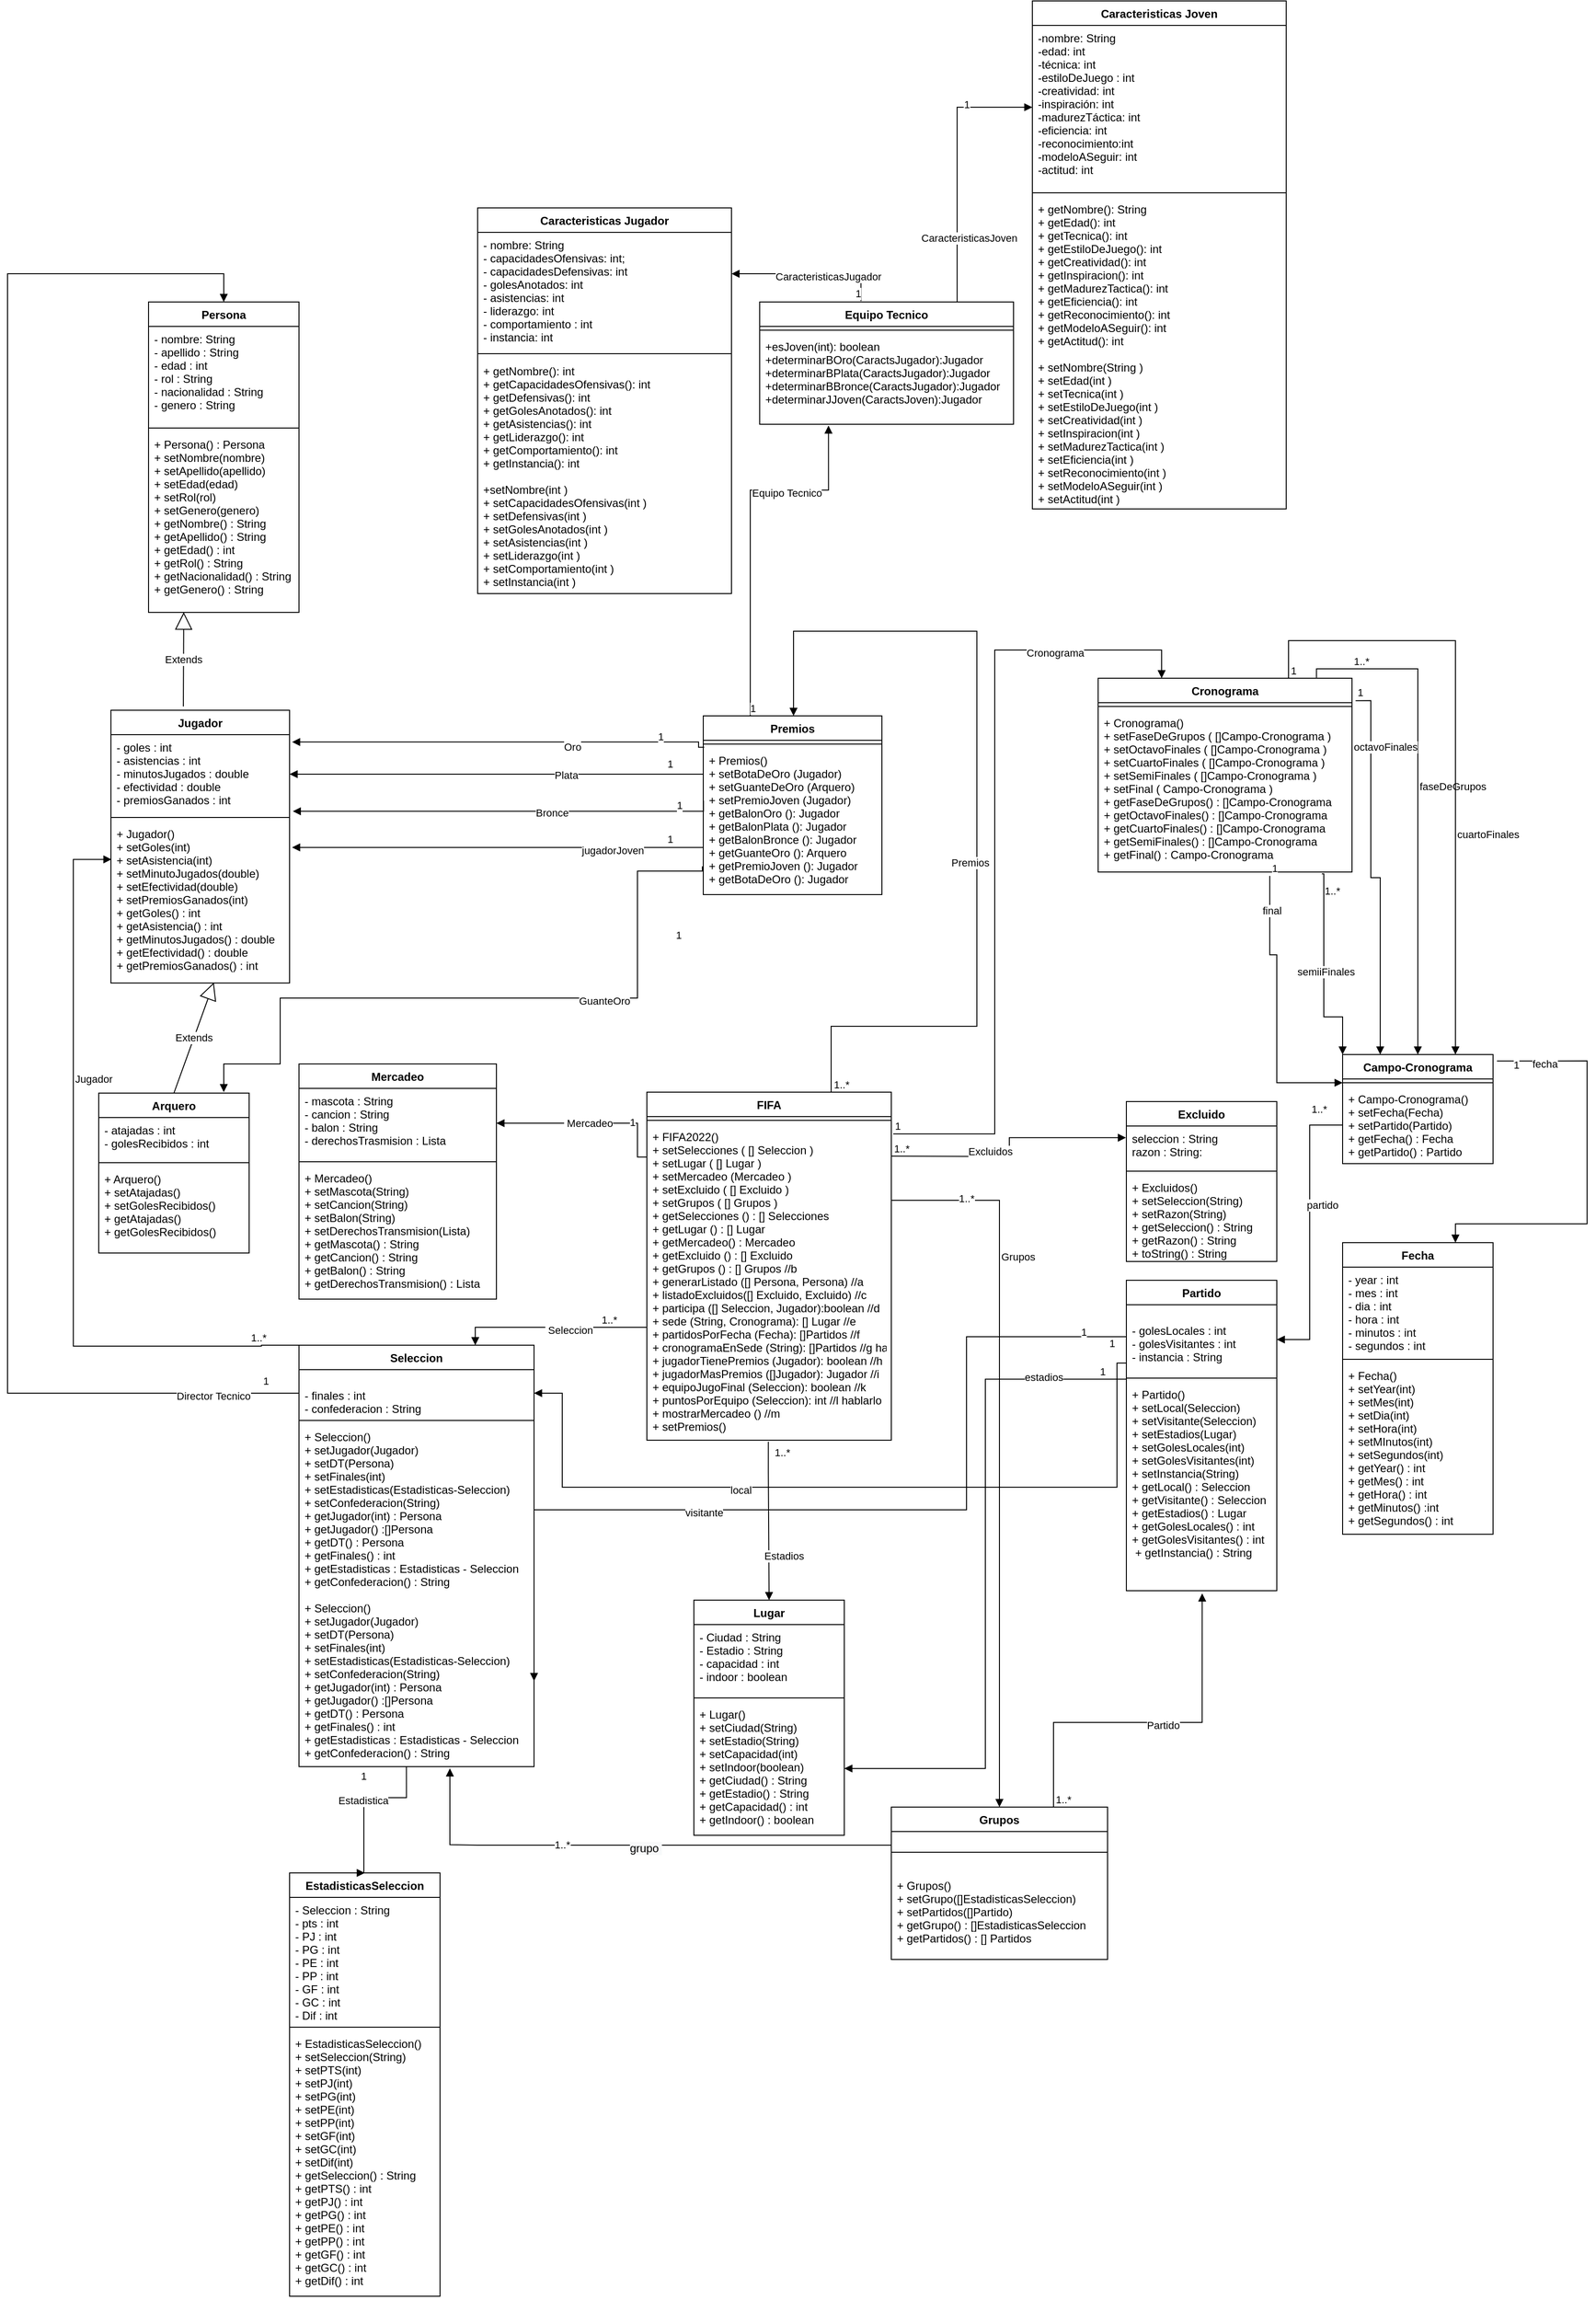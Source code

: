 <mxfile version="20.2.8" type="device"><diagram id="WAOlGVmIjQvaqexC4rdU" name="Página-1"><mxGraphModel dx="1919" dy="3012" grid="1" gridSize="10" guides="1" tooltips="1" connect="1" arrows="1" fold="1" page="1" pageScale="1" pageWidth="827" pageHeight="1169" math="0" shadow="0"><root><mxCell id="0"/><mxCell id="1" parent="0"/><mxCell id="vJpxsI6z9f8ZxDVIPnvD-1" value="Seleccion" style="swimlane;fontStyle=1;align=center;verticalAlign=top;childLayout=stackLayout;horizontal=1;startSize=26;horizontalStack=0;resizeParent=1;resizeParentMax=0;resizeLast=0;collapsible=1;marginBottom=0;" parent="1" vertex="1"><mxGeometry x="-200" y="109" width="250" height="448" as="geometry"/></mxCell><mxCell id="vJpxsI6z9f8ZxDVIPnvD-2" value="&#10;- finales : int&#10;- confederacion : String" style="text;strokeColor=none;fillColor=none;align=left;verticalAlign=top;spacingLeft=4;spacingRight=4;overflow=hidden;rotatable=0;points=[[0,0.5],[1,0.5]];portConstraint=eastwest;" parent="vJpxsI6z9f8ZxDVIPnvD-1" vertex="1"><mxGeometry y="26" width="250" height="50" as="geometry"/></mxCell><mxCell id="vJpxsI6z9f8ZxDVIPnvD-3" value="" style="line;strokeWidth=1;fillColor=none;align=left;verticalAlign=middle;spacingTop=-1;spacingLeft=3;spacingRight=3;rotatable=0;labelPosition=right;points=[];portConstraint=eastwest;" parent="vJpxsI6z9f8ZxDVIPnvD-1" vertex="1"><mxGeometry y="76" width="250" height="8" as="geometry"/></mxCell><mxCell id="aubBiZgZfOKUuOdNXXbn-31" value="+ Seleccion()&#10;+ setJugador(Jugador)&#10;+ setDT(Persona)&#10;+ setFinales(int)&#10;+ setEstadisticas(Estadisticas-Seleccion)&#10;+ setConfederacion(String)&#10;+ getJugador(int) : Persona&#10;+ getJugador() :[]Persona&#10;+ getDT() : Persona&#10;+ getFinales() : int&#10;+ getEstadisticas : Estadisticas - Seleccion&#10;+ getConfederacion() : String" style="text;strokeColor=none;fillColor=none;align=left;verticalAlign=top;spacingLeft=4;spacingRight=4;overflow=hidden;rotatable=0;points=[[0,0.5],[1,0.5]];portConstraint=eastwest;" vertex="1" parent="vJpxsI6z9f8ZxDVIPnvD-1"><mxGeometry y="84" width="250" height="182" as="geometry"/></mxCell><mxCell id="vJpxsI6z9f8ZxDVIPnvD-4" value="+ Seleccion()&#10;+ setJugador(Jugador)&#10;+ setDT(Persona)&#10;+ setFinales(int)&#10;+ setEstadisticas(Estadisticas-Seleccion)&#10;+ setConfederacion(String)&#10;+ getJugador(int) : Persona&#10;+ getJugador() :[]Persona&#10;+ getDT() : Persona&#10;+ getFinales() : int&#10;+ getEstadisticas : Estadisticas - Seleccion&#10;+ getConfederacion() : String" style="text;strokeColor=none;fillColor=none;align=left;verticalAlign=top;spacingLeft=4;spacingRight=4;overflow=hidden;rotatable=0;points=[[0,0.5],[1,0.5]];portConstraint=eastwest;" parent="vJpxsI6z9f8ZxDVIPnvD-1" vertex="1"><mxGeometry y="266" width="250" height="182" as="geometry"/></mxCell><mxCell id="vJpxsI6z9f8ZxDVIPnvD-5" value="Lugar" style="swimlane;fontStyle=1;align=center;verticalAlign=top;childLayout=stackLayout;horizontal=1;startSize=26;horizontalStack=0;resizeParent=1;resizeParentMax=0;resizeLast=0;collapsible=1;marginBottom=0;" parent="1" vertex="1"><mxGeometry x="220" y="380" width="160" height="250" as="geometry"/></mxCell><mxCell id="vJpxsI6z9f8ZxDVIPnvD-6" value="- Ciudad : String&#10;- Estadio : String&#10;- capacidad : int&#10;- indoor : boolean" style="text;strokeColor=none;fillColor=none;align=left;verticalAlign=top;spacingLeft=4;spacingRight=4;overflow=hidden;rotatable=0;points=[[0,0.5],[1,0.5]];portConstraint=eastwest;" parent="vJpxsI6z9f8ZxDVIPnvD-5" vertex="1"><mxGeometry y="26" width="160" height="74" as="geometry"/></mxCell><mxCell id="vJpxsI6z9f8ZxDVIPnvD-7" value="" style="line;strokeWidth=1;fillColor=none;align=left;verticalAlign=middle;spacingTop=-1;spacingLeft=3;spacingRight=3;rotatable=0;labelPosition=right;points=[];portConstraint=eastwest;" parent="vJpxsI6z9f8ZxDVIPnvD-5" vertex="1"><mxGeometry y="100" width="160" height="8" as="geometry"/></mxCell><mxCell id="vJpxsI6z9f8ZxDVIPnvD-8" value="+ Lugar() &#10;+ setCiudad(String)&#10;+ setEstadio(String)&#10;+ setCapacidad(int)&#10;+ setIndoor(boolean)&#10;+ getCiudad() : String&#10;+ getEstadio() : String&#10;+ getCapacidad() : int&#10;+ getIndoor() : boolean" style="text;strokeColor=none;fillColor=none;align=left;verticalAlign=top;spacingLeft=4;spacingRight=4;overflow=hidden;rotatable=0;points=[[0,0.5],[1,0.5]];portConstraint=eastwest;" parent="vJpxsI6z9f8ZxDVIPnvD-5" vertex="1"><mxGeometry y="108" width="160" height="142" as="geometry"/></mxCell><mxCell id="vJpxsI6z9f8ZxDVIPnvD-9" value="Cronograma" style="swimlane;fontStyle=1;align=center;verticalAlign=top;childLayout=stackLayout;horizontal=1;startSize=26;horizontalStack=0;resizeParent=1;resizeParentMax=0;resizeLast=0;collapsible=1;marginBottom=0;" parent="1" vertex="1"><mxGeometry x="650" y="-600" width="270" height="206" as="geometry"/></mxCell><mxCell id="vJpxsI6z9f8ZxDVIPnvD-11" value="" style="line;strokeWidth=1;fillColor=none;align=left;verticalAlign=middle;spacingTop=-1;spacingLeft=3;spacingRight=3;rotatable=0;labelPosition=right;points=[];portConstraint=eastwest;" parent="vJpxsI6z9f8ZxDVIPnvD-9" vertex="1"><mxGeometry y="26" width="270" height="8" as="geometry"/></mxCell><mxCell id="vJpxsI6z9f8ZxDVIPnvD-12" value="+ Cronograma()&#10;+ setFaseDeGrupos ( []Campo-Cronograma )&#10;+ setOctavoFinales ( []Campo-Cronograma )&#10;+ setCuartoFinales ( []Campo-Cronograma )&#10;+ setSemiFinales ( []Campo-Cronograma )&#10;+ setFinal ( Campo-Cronograma )&#10;+ getFaseDeGrupos() : []Campo-Cronograma&#10;+ getOctavoFinales() : []Campo-Cronograma&#10;+ getCuartoFinales() : []Campo-Cronograma&#10;+ getSemiFinales() : []Campo-Cronograma&#10;+ getFinal() : Campo-Cronograma" style="text;strokeColor=none;fillColor=none;align=left;verticalAlign=top;spacingLeft=4;spacingRight=4;overflow=hidden;rotatable=0;points=[[0,0.5],[1,0.5]];portConstraint=eastwest;" parent="vJpxsI6z9f8ZxDVIPnvD-9" vertex="1"><mxGeometry y="34" width="270" height="172" as="geometry"/></mxCell><mxCell id="vJpxsI6z9f8ZxDVIPnvD-13" value="Premios&#10;" style="swimlane;fontStyle=1;align=center;verticalAlign=top;childLayout=stackLayout;horizontal=1;startSize=26;horizontalStack=0;resizeParent=1;resizeParentMax=0;resizeLast=0;collapsible=1;marginBottom=0;" parent="1" vertex="1"><mxGeometry x="230" y="-560" width="190" height="190" as="geometry"/></mxCell><mxCell id="vJpxsI6z9f8ZxDVIPnvD-15" value="" style="line;strokeWidth=1;fillColor=none;align=left;verticalAlign=middle;spacingTop=-1;spacingLeft=3;spacingRight=3;rotatable=0;labelPosition=right;points=[];portConstraint=eastwest;" parent="vJpxsI6z9f8ZxDVIPnvD-13" vertex="1"><mxGeometry y="26" width="190" height="8" as="geometry"/></mxCell><mxCell id="vJpxsI6z9f8ZxDVIPnvD-16" value="+ Premios() &#10;+ setBotaDeOro (Jugador) &#10;+ setGuanteDeOro (Arquero)&#10;+ setPremioJoven (Jugador)&#10;+ getBalonOro (): Jugador&#10;+ getBalonPlata (): Jugador&#10;+ getBalonBronce (): Jugador&#10;+ getGuanteOro (): Arquero&#10;+ getPremioJoven (): Jugador&#10;+ getBotaDeOro (): Jugador " style="text;strokeColor=none;fillColor=none;align=left;verticalAlign=top;spacingLeft=4;spacingRight=4;overflow=hidden;rotatable=0;points=[[0,0.5],[1,0.5]];portConstraint=eastwest;" parent="vJpxsI6z9f8ZxDVIPnvD-13" vertex="1"><mxGeometry y="34" width="190" height="156" as="geometry"/></mxCell><mxCell id="vJpxsI6z9f8ZxDVIPnvD-17" value="Jugador&#10;" style="swimlane;fontStyle=1;align=center;verticalAlign=top;childLayout=stackLayout;horizontal=1;startSize=26;horizontalStack=0;resizeParent=1;resizeParentMax=0;resizeLast=0;collapsible=1;marginBottom=0;" parent="1" vertex="1"><mxGeometry x="-400" y="-566" width="190" height="290" as="geometry"/></mxCell><mxCell id="vJpxsI6z9f8ZxDVIPnvD-18" value="- goles : int&#10;- asistencias : int&#10;- minutosJugados : double&#10;- efectividad : double&#10;- premiosGanados : int" style="text;strokeColor=none;fillColor=none;align=left;verticalAlign=top;spacingLeft=4;spacingRight=4;overflow=hidden;rotatable=0;points=[[0,0.5],[1,0.5]];portConstraint=eastwest;" parent="vJpxsI6z9f8ZxDVIPnvD-17" vertex="1"><mxGeometry y="26" width="190" height="84" as="geometry"/></mxCell><mxCell id="vJpxsI6z9f8ZxDVIPnvD-19" value="" style="line;strokeWidth=1;fillColor=none;align=left;verticalAlign=middle;spacingTop=-1;spacingLeft=3;spacingRight=3;rotatable=0;labelPosition=right;points=[];portConstraint=eastwest;" parent="vJpxsI6z9f8ZxDVIPnvD-17" vertex="1"><mxGeometry y="110" width="190" height="8" as="geometry"/></mxCell><mxCell id="vJpxsI6z9f8ZxDVIPnvD-20" value="+ Jugador()&#10;+ setGoles(int)&#10;+ setAsistencia(int)&#10;+ setMinutoJugados(double)&#10;+ setEfectividad(double)&#10;+ setPremiosGanados(int)&#10;+ getGoles() : int&#10;+ getAsistencia() : int&#10;+ getMinutosJugados() : double&#10;+ getEfectividad() : double&#10;+ getPremiosGanados() : int" style="text;strokeColor=none;fillColor=none;align=left;verticalAlign=top;spacingLeft=4;spacingRight=4;overflow=hidden;rotatable=0;points=[[0,0.5],[1,0.5]];portConstraint=eastwest;" parent="vJpxsI6z9f8ZxDVIPnvD-17" vertex="1"><mxGeometry y="118" width="190" height="172" as="geometry"/></mxCell><mxCell id="vJpxsI6z9f8ZxDVIPnvD-21" value="Partido" style="swimlane;fontStyle=1;align=center;verticalAlign=top;childLayout=stackLayout;horizontal=1;startSize=26;horizontalStack=0;resizeParent=1;resizeParentMax=0;resizeLast=0;collapsible=1;marginBottom=0;" parent="1" vertex="1"><mxGeometry x="680" y="40" width="160" height="330" as="geometry"/></mxCell><mxCell id="vJpxsI6z9f8ZxDVIPnvD-22" value="&#10;- golesLocales : int&#10;- golesVisitantes : int&#10;- instancia : String" style="text;strokeColor=none;fillColor=none;align=left;verticalAlign=top;spacingLeft=4;spacingRight=4;overflow=hidden;rotatable=0;points=[[0,0.5],[1,0.5]];portConstraint=eastwest;" parent="vJpxsI6z9f8ZxDVIPnvD-21" vertex="1"><mxGeometry y="26" width="160" height="74" as="geometry"/></mxCell><mxCell id="vJpxsI6z9f8ZxDVIPnvD-23" value="" style="line;strokeWidth=1;fillColor=none;align=left;verticalAlign=middle;spacingTop=-1;spacingLeft=3;spacingRight=3;rotatable=0;labelPosition=right;points=[];portConstraint=eastwest;" parent="vJpxsI6z9f8ZxDVIPnvD-21" vertex="1"><mxGeometry y="100" width="160" height="8" as="geometry"/></mxCell><mxCell id="vJpxsI6z9f8ZxDVIPnvD-24" value="+ Partido() &#10;+ setLocal(Seleccion)&#10;+ setVisitante(Seleccion)&#10;+ setEstadios(Lugar)&#10;+ setGolesLocales(int)&#10;+ setGolesVisitantes(int)&#10;+ setInstancia(String)&#10;+ getLocal() : Seleccion&#10;+ getVisitante() : Seleccion&#10;+ getEstadios() : Lugar&#10;+ getGolesLocales() : int&#10;+ getGolesVisitantes() : int&#10; + getInstancia() : String" style="text;strokeColor=none;fillColor=none;align=left;verticalAlign=top;spacingLeft=4;spacingRight=4;overflow=hidden;rotatable=0;points=[[0,0.5],[1,0.5]];portConstraint=eastwest;" parent="vJpxsI6z9f8ZxDVIPnvD-21" vertex="1"><mxGeometry y="108" width="160" height="222" as="geometry"/></mxCell><mxCell id="vJpxsI6z9f8ZxDVIPnvD-25" value="Persona" style="swimlane;fontStyle=1;align=center;verticalAlign=top;childLayout=stackLayout;horizontal=1;startSize=26;horizontalStack=0;resizeParent=1;resizeParentMax=0;resizeLast=0;collapsible=1;marginBottom=0;" parent="1" vertex="1"><mxGeometry x="-360" y="-1000" width="160" height="330" as="geometry"/></mxCell><mxCell id="vJpxsI6z9f8ZxDVIPnvD-26" value="- nombre: String&#10;- apellido : String  &#10;- edad : int&#10;- rol : String&#10;- nacionalidad : String&#10;- genero : String" style="text;strokeColor=none;fillColor=none;align=left;verticalAlign=top;spacingLeft=4;spacingRight=4;overflow=hidden;rotatable=0;points=[[0,0.5],[1,0.5]];portConstraint=eastwest;" parent="vJpxsI6z9f8ZxDVIPnvD-25" vertex="1"><mxGeometry y="26" width="160" height="104" as="geometry"/></mxCell><mxCell id="vJpxsI6z9f8ZxDVIPnvD-27" value="" style="line;strokeWidth=1;fillColor=none;align=left;verticalAlign=middle;spacingTop=-1;spacingLeft=3;spacingRight=3;rotatable=0;labelPosition=right;points=[];portConstraint=eastwest;" parent="vJpxsI6z9f8ZxDVIPnvD-25" vertex="1"><mxGeometry y="130" width="160" height="8" as="geometry"/></mxCell><mxCell id="vJpxsI6z9f8ZxDVIPnvD-28" value="+ Persona() : Persona&#10;+ setNombre(nombre) &#10;+ setApellido(apellido)&#10;+ setEdad(edad)&#10;+ setRol(rol)&#10;+ setGenero(genero)&#10;+ getNombre() : String&#10;+ getApellido() : String&#10;+ getEdad() : int&#10;+ getRol() : String&#10;+ getNacionalidad() : String&#10;+ getGenero() : String" style="text;strokeColor=none;fillColor=none;align=left;verticalAlign=top;spacingLeft=4;spacingRight=4;overflow=hidden;rotatable=0;points=[[0,0.5],[1,0.5]];portConstraint=eastwest;" parent="vJpxsI6z9f8ZxDVIPnvD-25" vertex="1"><mxGeometry y="138" width="160" height="192" as="geometry"/></mxCell><mxCell id="vJpxsI6z9f8ZxDVIPnvD-29" value="Extends" style="endArrow=block;endSize=16;endFill=0;html=1;rounded=0;entryX=0.234;entryY=0.999;entryDx=0;entryDy=0;entryPerimeter=0;" parent="1" target="vJpxsI6z9f8ZxDVIPnvD-28" edge="1"><mxGeometry width="160" relative="1" as="geometry"><mxPoint x="-323" y="-570" as="sourcePoint"/><mxPoint x="440" y="660" as="targetPoint"/></mxGeometry></mxCell><mxCell id="vJpxsI6z9f8ZxDVIPnvD-30" value="Grupos" style="swimlane;fontStyle=1;align=center;verticalAlign=top;childLayout=stackLayout;horizontal=1;startSize=26;horizontalStack=0;resizeParent=1;resizeParentMax=0;resizeLast=0;collapsible=1;marginBottom=0;" parent="1" vertex="1"><mxGeometry x="430" y="600" width="230" height="162" as="geometry"/></mxCell><mxCell id="vJpxsI6z9f8ZxDVIPnvD-32" value="" style="line;strokeWidth=1;fillColor=none;align=left;verticalAlign=middle;spacingTop=-1;spacingLeft=3;spacingRight=3;rotatable=0;labelPosition=right;points=[];portConstraint=eastwest;" parent="vJpxsI6z9f8ZxDVIPnvD-30" vertex="1"><mxGeometry y="26" width="230" height="44" as="geometry"/></mxCell><mxCell id="vJpxsI6z9f8ZxDVIPnvD-33" value="+ Grupos()&#10;+ setGrupo([]EstadisticasSeleccion)&#10;+ setPartidos([]Partido)&#10;+ getGrupo() : []EstadisticasSeleccion&#10;+ getPartidos() : [] Partidos  " style="text;strokeColor=none;fillColor=none;align=left;verticalAlign=top;spacingLeft=4;spacingRight=4;overflow=hidden;rotatable=0;points=[[0,0.5],[1,0.5]];portConstraint=eastwest;" parent="vJpxsI6z9f8ZxDVIPnvD-30" vertex="1"><mxGeometry y="70" width="230" height="92" as="geometry"/></mxCell><mxCell id="vJpxsI6z9f8ZxDVIPnvD-43" value="Arquero" style="swimlane;fontStyle=1;align=center;verticalAlign=top;childLayout=stackLayout;horizontal=1;startSize=26;horizontalStack=0;resizeParent=1;resizeParentMax=0;resizeLast=0;collapsible=1;marginBottom=0;" parent="1" vertex="1"><mxGeometry x="-413" y="-159" width="160" height="170" as="geometry"/></mxCell><mxCell id="vJpxsI6z9f8ZxDVIPnvD-44" value="- atajadas : int&#10;- golesRecibidos : int" style="text;strokeColor=none;fillColor=none;align=left;verticalAlign=top;spacingLeft=4;spacingRight=4;overflow=hidden;rotatable=0;points=[[0,0.5],[1,0.5]];portConstraint=eastwest;" parent="vJpxsI6z9f8ZxDVIPnvD-43" vertex="1"><mxGeometry y="26" width="160" height="44" as="geometry"/></mxCell><mxCell id="vJpxsI6z9f8ZxDVIPnvD-45" value="" style="line;strokeWidth=1;fillColor=none;align=left;verticalAlign=middle;spacingTop=-1;spacingLeft=3;spacingRight=3;rotatable=0;labelPosition=right;points=[];portConstraint=eastwest;" parent="vJpxsI6z9f8ZxDVIPnvD-43" vertex="1"><mxGeometry y="70" width="160" height="8" as="geometry"/></mxCell><mxCell id="vJpxsI6z9f8ZxDVIPnvD-46" value="+ Arquero()&#10;+ setAtajadas()&#10;+ setGolesRecibidos()&#10;+ getAtajadas()&#10;+ getGolesRecibidos()" style="text;strokeColor=none;fillColor=none;align=left;verticalAlign=top;spacingLeft=4;spacingRight=4;overflow=hidden;rotatable=0;points=[[0,0.5],[1,0.5]];portConstraint=eastwest;" parent="vJpxsI6z9f8ZxDVIPnvD-43" vertex="1"><mxGeometry y="78" width="160" height="92" as="geometry"/></mxCell><mxCell id="vJpxsI6z9f8ZxDVIPnvD-47" value="Extends" style="endArrow=block;endSize=16;endFill=0;html=1;rounded=0;exitX=0.5;exitY=0;exitDx=0;exitDy=0;entryX=0.576;entryY=0.997;entryDx=0;entryDy=0;entryPerimeter=0;" parent="1" source="vJpxsI6z9f8ZxDVIPnvD-43" target="vJpxsI6z9f8ZxDVIPnvD-20" edge="1"><mxGeometry width="160" relative="1" as="geometry"><mxPoint x="410" y="1220" as="sourcePoint"/><mxPoint x="570" y="1220" as="targetPoint"/></mxGeometry></mxCell><mxCell id="vJpxsI6z9f8ZxDVIPnvD-48" value="EstadisticasSeleccion" style="swimlane;fontStyle=1;align=center;verticalAlign=top;childLayout=stackLayout;horizontal=1;startSize=26;horizontalStack=0;resizeParent=1;resizeParentMax=0;resizeLast=0;collapsible=1;marginBottom=0;" parent="1" vertex="1"><mxGeometry x="-210" y="670" width="160" height="450" as="geometry"/></mxCell><mxCell id="vJpxsI6z9f8ZxDVIPnvD-49" value="- Seleccion : String&#10;- pts : int&#10;- PJ : int&#10;- PG : int&#10;- PE : int&#10;- PP : int&#10;- GF : int&#10;- GC : int&#10;- Dif : int" style="text;strokeColor=none;fillColor=none;align=left;verticalAlign=top;spacingLeft=4;spacingRight=4;overflow=hidden;rotatable=0;points=[[0,0.5],[1,0.5]];portConstraint=eastwest;" parent="vJpxsI6z9f8ZxDVIPnvD-48" vertex="1"><mxGeometry y="26" width="160" height="134" as="geometry"/></mxCell><mxCell id="vJpxsI6z9f8ZxDVIPnvD-50" value="" style="line;strokeWidth=1;fillColor=none;align=left;verticalAlign=middle;spacingTop=-1;spacingLeft=3;spacingRight=3;rotatable=0;labelPosition=right;points=[];portConstraint=eastwest;" parent="vJpxsI6z9f8ZxDVIPnvD-48" vertex="1"><mxGeometry y="160" width="160" height="8" as="geometry"/></mxCell><mxCell id="vJpxsI6z9f8ZxDVIPnvD-51" value="+ EstadisticasSeleccion()&#10;+ setSeleccion(String)&#10;+ setPTS(int)&#10;+ setPJ(int)&#10;+ setPG(int)&#10;+ setPE(int)&#10;+ setPP(int)&#10;+ setGF(int)&#10;+ setGC(int)&#10;+ setDif(int)&#10;+ getSeleccion() : String&#10;+ getPTS() : int&#10;+ getPJ() : int&#10;+ getPG() : int&#10;+ getPE() : int&#10;+ getPP() : int&#10;+ getGF() : int&#10;+ getGC() : int&#10;+ getDif() : int" style="text;strokeColor=none;fillColor=none;align=left;verticalAlign=top;spacingLeft=4;spacingRight=4;overflow=hidden;rotatable=0;points=[[0,0.5],[1,0.5]];portConstraint=eastwest;" parent="vJpxsI6z9f8ZxDVIPnvD-48" vertex="1"><mxGeometry y="168" width="160" height="282" as="geometry"/></mxCell><mxCell id="vJpxsI6z9f8ZxDVIPnvD-54" value="Jugador" style="endArrow=block;endFill=1;html=1;edgeStyle=orthogonalEdgeStyle;align=left;verticalAlign=top;rounded=0;exitX=0;exitY=0;exitDx=0;exitDy=0;entryX=0.003;entryY=0.236;entryDx=0;entryDy=0;entryPerimeter=0;" parent="1" source="vJpxsI6z9f8ZxDVIPnvD-1" target="vJpxsI6z9f8ZxDVIPnvD-20" edge="1"><mxGeometry x="0.348" relative="1" as="geometry"><mxPoint x="-30" y="390" as="sourcePoint"/><mxPoint x="-270" y="-580" as="targetPoint"/><Array as="points"><mxPoint x="-240" y="109"/><mxPoint x="-440" y="110"/><mxPoint x="-440" y="-407"/></Array><mxPoint as="offset"/></mxGeometry></mxCell><mxCell id="vJpxsI6z9f8ZxDVIPnvD-55" value="1..*" style="edgeLabel;resizable=0;html=1;align=left;verticalAlign=bottom;" parent="vJpxsI6z9f8ZxDVIPnvD-54" connectable="0" vertex="1"><mxGeometry x="-1" relative="1" as="geometry"><mxPoint x="-53" as="offset"/></mxGeometry></mxCell><mxCell id="vJpxsI6z9f8ZxDVIPnvD-56" value="Excluido" style="swimlane;fontStyle=1;align=center;verticalAlign=top;childLayout=stackLayout;horizontal=1;startSize=26;horizontalStack=0;resizeParent=1;resizeParentMax=0;resizeLast=0;collapsible=1;marginBottom=0;" parent="1" vertex="1"><mxGeometry x="680" y="-150" width="160" height="170" as="geometry"/></mxCell><mxCell id="vJpxsI6z9f8ZxDVIPnvD-57" value="seleccion : String            &#10;razon : String: &#10;" style="text;strokeColor=none;fillColor=none;align=left;verticalAlign=top;spacingLeft=4;spacingRight=4;overflow=hidden;rotatable=0;points=[[0,0.5],[1,0.5]];portConstraint=eastwest;" parent="vJpxsI6z9f8ZxDVIPnvD-56" vertex="1"><mxGeometry y="26" width="160" height="44" as="geometry"/></mxCell><mxCell id="vJpxsI6z9f8ZxDVIPnvD-58" value="" style="line;strokeWidth=1;fillColor=none;align=left;verticalAlign=middle;spacingTop=-1;spacingLeft=3;spacingRight=3;rotatable=0;labelPosition=right;points=[];portConstraint=eastwest;" parent="vJpxsI6z9f8ZxDVIPnvD-56" vertex="1"><mxGeometry y="70" width="160" height="8" as="geometry"/></mxCell><mxCell id="vJpxsI6z9f8ZxDVIPnvD-59" value="+ Excluidos()&#10;+ setSeleccion(String) &#10;+ setRazon(String)&#10;+ getSeleccion() : String&#10;+ getRazon() : String&#10;+ toString() : String" style="text;strokeColor=none;fillColor=none;align=left;verticalAlign=top;spacingLeft=4;spacingRight=4;overflow=hidden;rotatable=0;points=[[0,0.5],[1,0.5]];portConstraint=eastwest;" parent="vJpxsI6z9f8ZxDVIPnvD-56" vertex="1"><mxGeometry y="78" width="160" height="92" as="geometry"/></mxCell><mxCell id="vJpxsI6z9f8ZxDVIPnvD-60" value="&amp;nbsp;Premios" style="endArrow=block;endFill=1;html=1;edgeStyle=orthogonalEdgeStyle;align=left;verticalAlign=top;rounded=0;exitX=0.75;exitY=0;exitDx=0;exitDy=0;entryX=0.5;entryY=0;entryDx=0;entryDy=0;" parent="1" edge="1"><mxGeometry x="-0.11" y="22" relative="1" as="geometry"><mxPoint x="366" y="-160" as="sourcePoint"/><mxPoint x="326.0" y="-560" as="targetPoint"/><Array as="points"><mxPoint x="366" y="-230"/><mxPoint x="521" y="-230"/><mxPoint x="521" y="-650"/><mxPoint x="326" y="-650"/></Array><mxPoint x="-10" y="2" as="offset"/></mxGeometry></mxCell><mxCell id="vJpxsI6z9f8ZxDVIPnvD-61" value="1..*" style="edgeLabel;resizable=0;html=1;align=left;verticalAlign=bottom;" parent="vJpxsI6z9f8ZxDVIPnvD-60" connectable="0" vertex="1"><mxGeometry x="-1" relative="1" as="geometry"><mxPoint x="1" as="offset"/></mxGeometry></mxCell><mxCell id="vJpxsI6z9f8ZxDVIPnvD-62" value="Mercadeo" style="swimlane;fontStyle=1;align=center;verticalAlign=top;childLayout=stackLayout;horizontal=1;startSize=26;horizontalStack=0;resizeParent=1;resizeParentMax=0;resizeLast=0;collapsible=1;marginBottom=0;" parent="1" vertex="1"><mxGeometry x="-200" y="-190" width="210" height="250" as="geometry"/></mxCell><mxCell id="vJpxsI6z9f8ZxDVIPnvD-63" value="- mascota : String&#10;- cancion : String&#10;- balon : String&#10;- derechosTrasmision : Lista" style="text;strokeColor=none;fillColor=none;align=left;verticalAlign=top;spacingLeft=4;spacingRight=4;overflow=hidden;rotatable=0;points=[[0,0.5],[1,0.5]];portConstraint=eastwest;" parent="vJpxsI6z9f8ZxDVIPnvD-62" vertex="1"><mxGeometry y="26" width="210" height="74" as="geometry"/></mxCell><mxCell id="vJpxsI6z9f8ZxDVIPnvD-64" value="" style="line;strokeWidth=1;fillColor=none;align=left;verticalAlign=middle;spacingTop=-1;spacingLeft=3;spacingRight=3;rotatable=0;labelPosition=right;points=[];portConstraint=eastwest;" parent="vJpxsI6z9f8ZxDVIPnvD-62" vertex="1"><mxGeometry y="100" width="210" height="8" as="geometry"/></mxCell><mxCell id="vJpxsI6z9f8ZxDVIPnvD-65" value="+ Mercadeo()&#10;+ setMascota(String) &#10;+ setCancion(String)&#10;+ setBalon(String)&#10;+ setDerechosTransmision(Lista)&#10;+ getMascota() : String&#10;+ getCancion() : String&#10;+ getBalon() : String&#10;+ getDerechosTransmision() : Lista&#10;" style="text;strokeColor=none;fillColor=none;align=left;verticalAlign=top;spacingLeft=4;spacingRight=4;overflow=hidden;rotatable=0;points=[[0,0.5],[1,0.5]];portConstraint=eastwest;" parent="vJpxsI6z9f8ZxDVIPnvD-62" vertex="1"><mxGeometry y="108" width="210" height="142" as="geometry"/></mxCell><mxCell id="vJpxsI6z9f8ZxDVIPnvD-66" value="Excluidos" style="endArrow=block;endFill=1;html=1;edgeStyle=orthogonalEdgeStyle;align=left;verticalAlign=top;rounded=0;entryX=-0.003;entryY=0.282;entryDx=0;entryDy=0;entryPerimeter=0;exitX=1;exitY=0.5;exitDx=0;exitDy=0;" parent="1" target="vJpxsI6z9f8ZxDVIPnvD-57" edge="1"><mxGeometry x="-0.405" y="18" relative="1" as="geometry"><mxPoint x="430" y="-92" as="sourcePoint"/><mxPoint x="670" y="40" as="targetPoint"/><mxPoint as="offset"/></mxGeometry></mxCell><mxCell id="vJpxsI6z9f8ZxDVIPnvD-67" value="1..*" style="edgeLabel;resizable=0;html=1;align=left;verticalAlign=bottom;" parent="vJpxsI6z9f8ZxDVIPnvD-66" connectable="0" vertex="1"><mxGeometry x="-1" relative="1" as="geometry"><mxPoint x="1" as="offset"/></mxGeometry></mxCell><mxCell id="vJpxsI6z9f8ZxDVIPnvD-73" value="FIFA" style="swimlane;fontStyle=1;align=center;verticalAlign=top;childLayout=stackLayout;horizontal=1;startSize=26;horizontalStack=0;resizeParent=1;resizeParentMax=0;resizeLast=0;collapsible=1;marginBottom=0;" parent="1" vertex="1"><mxGeometry x="170" y="-160" width="260" height="370" as="geometry"/></mxCell><mxCell id="vJpxsI6z9f8ZxDVIPnvD-75" value="" style="line;strokeWidth=1;fillColor=none;align=left;verticalAlign=middle;spacingTop=-1;spacingLeft=3;spacingRight=3;rotatable=0;labelPosition=right;points=[];portConstraint=eastwest;" parent="vJpxsI6z9f8ZxDVIPnvD-73" vertex="1"><mxGeometry y="26" width="260" height="8" as="geometry"/></mxCell><mxCell id="vJpxsI6z9f8ZxDVIPnvD-76" value="+ FIFA2022()&#10;+ setSelecciones ( [] Seleccion )&#10;+ setLugar ( [] Lugar )&#10;+ setMercadeo (Mercadeo )&#10;+ setExcluido ( [] Excluido )&#10;+ setGrupos ( [] Grupos )&#10;+ getSelecciones () : [] Selecciones&#10;+ getLugar () : [] Lugar&#10;+ getMercadeo() : Mercadeo&#10;+ getExcluido () : [] Excluido&#10;+ getGrupos () : [] Grupos //b&#10;+ generarListado ([] Persona, Persona) //a&#10;+ listadoExcluidos([] Excluido, Excluido) //c&#10;+ participa ([] Seleccion, Jugador):boolean //d&#10;+ sede (String, Cronograma): [] Lugar //e&#10;+ partidosPorFecha (Fecha): []Partidos //f&#10;+ cronogramaEnSede (String): []Partidos //g hablarlo&#10;+ jugadorTienePremios (Jugador): boolean //h&#10;+ jugadorMasPremios ([]Jugador): Jugador //i&#10;+ equipoJugoFinal (Seleccion): boolean //k&#10;+ puntosPorEquipo (Seleccion): int //l hablarlo&#10;+ mostrarMercadeo () //m &#10;+ setPremios()" style="text;strokeColor=none;fillColor=none;align=left;verticalAlign=top;spacingLeft=4;spacingRight=4;overflow=hidden;rotatable=0;points=[[0,0.5],[1,0.5]];portConstraint=eastwest;" parent="vJpxsI6z9f8ZxDVIPnvD-73" vertex="1"><mxGeometry y="34" width="260" height="336" as="geometry"/></mxCell><mxCell id="45bAVvMPIuUYd5irnrlX-2" value="&amp;nbsp;Mercadeo" style="endArrow=block;endFill=1;html=1;edgeStyle=orthogonalEdgeStyle;align=left;verticalAlign=top;rounded=0;exitX=0;exitY=0.5;exitDx=0;exitDy=0;entryX=1;entryY=0.5;entryDx=0;entryDy=0;" parent="1" target="vJpxsI6z9f8ZxDVIPnvD-63" edge="1"><mxGeometry x="0.286" y="-13" relative="1" as="geometry"><mxPoint x="170" y="-91" as="sourcePoint"/><mxPoint x="60" y="-160" as="targetPoint"/><mxPoint as="offset"/><Array as="points"><mxPoint x="160" y="-91"/><mxPoint x="160" y="-127"/></Array></mxGeometry></mxCell><mxCell id="45bAVvMPIuUYd5irnrlX-3" value="1" style="edgeLabel;resizable=0;html=1;align=left;verticalAlign=bottom;" parent="45bAVvMPIuUYd5irnrlX-2" connectable="0" vertex="1"><mxGeometry x="-1" relative="1" as="geometry"><mxPoint x="-20" y="-29" as="offset"/></mxGeometry></mxCell><mxCell id="45bAVvMPIuUYd5irnrlX-4" value="Partido" style="endArrow=block;endFill=1;html=1;edgeStyle=orthogonalEdgeStyle;align=left;verticalAlign=top;rounded=0;entryX=0.504;entryY=1.013;entryDx=0;entryDy=0;entryPerimeter=0;exitX=0.75;exitY=0;exitDx=0;exitDy=0;" parent="1" source="vJpxsI6z9f8ZxDVIPnvD-30" target="vJpxsI6z9f8ZxDVIPnvD-24" edge="1"><mxGeometry x="-0.027" y="10" relative="1" as="geometry"><mxPoint x="610" y="590" as="sourcePoint"/><mxPoint x="760" y="600" as="targetPoint"/><Array as="points"><mxPoint x="603" y="510"/><mxPoint x="761" y="510"/></Array><mxPoint as="offset"/></mxGeometry></mxCell><mxCell id="45bAVvMPIuUYd5irnrlX-5" value="1..*" style="edgeLabel;resizable=0;html=1;align=left;verticalAlign=bottom;" parent="45bAVvMPIuUYd5irnrlX-4" connectable="0" vertex="1"><mxGeometry x="-1" relative="1" as="geometry"/></mxCell><mxCell id="45bAVvMPIuUYd5irnrlX-6" value="estadios" style="endArrow=block;endFill=1;html=1;edgeStyle=orthogonalEdgeStyle;align=left;verticalAlign=top;rounded=0;exitX=-0.001;exitY=-0.013;exitDx=0;exitDy=0;exitPerimeter=0;entryX=1;entryY=0.5;entryDx=0;entryDy=0;" parent="1" source="vJpxsI6z9f8ZxDVIPnvD-24" target="vJpxsI6z9f8ZxDVIPnvD-8" edge="1"><mxGeometry x="-0.692" y="-15" relative="1" as="geometry"><mxPoint x="440" y="860" as="sourcePoint"/><mxPoint x="600" y="860" as="targetPoint"/><mxPoint as="offset"/></mxGeometry></mxCell><mxCell id="45bAVvMPIuUYd5irnrlX-7" value="1" style="edgeLabel;resizable=0;html=1;align=left;verticalAlign=bottom;" parent="45bAVvMPIuUYd5irnrlX-6" connectable="0" vertex="1"><mxGeometry x="-1" relative="1" as="geometry"><mxPoint x="-30" as="offset"/></mxGeometry></mxCell><mxCell id="45bAVvMPIuUYd5irnrlX-8" value="&amp;nbsp;Seleccion" style="endArrow=block;endFill=1;html=1;edgeStyle=orthogonalEdgeStyle;align=left;verticalAlign=top;rounded=0;entryX=0.75;entryY=0;entryDx=0;entryDy=0;" parent="1" target="vJpxsI6z9f8ZxDVIPnvD-1" edge="1"><mxGeometry x="0.135" y="-10" relative="1" as="geometry"><mxPoint x="170" y="100" as="sourcePoint"/><mxPoint x="140" y="170" as="targetPoint"/><Array as="points"><mxPoint x="170" y="90"/><mxPoint x="-12" y="90"/></Array><mxPoint as="offset"/></mxGeometry></mxCell><mxCell id="45bAVvMPIuUYd5irnrlX-9" value="1..*&lt;br&gt;" style="edgeLabel;resizable=0;html=1;align=left;verticalAlign=bottom;" parent="45bAVvMPIuUYd5irnrlX-8" connectable="0" vertex="1"><mxGeometry x="-1" relative="1" as="geometry"><mxPoint x="-50" y="-10" as="offset"/></mxGeometry></mxCell><mxCell id="45bAVvMPIuUYd5irnrlX-10" value="&amp;nbsp;Estadios" style="endArrow=block;endFill=1;html=1;edgeStyle=orthogonalEdgeStyle;align=left;verticalAlign=top;rounded=0;entryX=0.5;entryY=0;entryDx=0;entryDy=0;exitX=0.497;exitY=1.005;exitDx=0;exitDy=0;exitPerimeter=0;" parent="1" source="vJpxsI6z9f8ZxDVIPnvD-76" target="vJpxsI6z9f8ZxDVIPnvD-5" edge="1"><mxGeometry x="0.297" y="-10" relative="1" as="geometry"><mxPoint x="340" y="300" as="sourcePoint"/><mxPoint x="550" y="230" as="targetPoint"/><Array as="points"><mxPoint x="299" y="243"/></Array><mxPoint as="offset"/></mxGeometry></mxCell><mxCell id="45bAVvMPIuUYd5irnrlX-11" value="1..*" style="edgeLabel;resizable=0;html=1;align=left;verticalAlign=bottom;" parent="45bAVvMPIuUYd5irnrlX-10" connectable="0" vertex="1"><mxGeometry x="-1" relative="1" as="geometry"><mxPoint x="5" y="20" as="offset"/></mxGeometry></mxCell><mxCell id="OvU-eVvdrH3BzWIInxZZ-1" value="Campo-Cronograma" style="swimlane;fontStyle=1;align=center;verticalAlign=top;childLayout=stackLayout;horizontal=1;startSize=26;horizontalStack=0;resizeParent=1;resizeParentMax=0;resizeLast=0;collapsible=1;marginBottom=0;" parent="1" vertex="1"><mxGeometry x="910" y="-200" width="160" height="116" as="geometry"/></mxCell><mxCell id="OvU-eVvdrH3BzWIInxZZ-3" value="" style="line;strokeWidth=1;fillColor=none;align=left;verticalAlign=middle;spacingTop=-1;spacingLeft=3;spacingRight=3;rotatable=0;labelPosition=right;points=[];portConstraint=eastwest;" parent="OvU-eVvdrH3BzWIInxZZ-1" vertex="1"><mxGeometry y="26" width="160" height="8" as="geometry"/></mxCell><mxCell id="OvU-eVvdrH3BzWIInxZZ-4" value="+ Campo-Cronograma()&#10;+ setFecha(Fecha)&#10;+ setPartido(Partido)&#10;+ getFecha() : Fecha&#10;+ getPartido() : Partido" style="text;strokeColor=none;fillColor=none;align=left;verticalAlign=top;spacingLeft=4;spacingRight=4;overflow=hidden;rotatable=0;points=[[0,0.5],[1,0.5]];portConstraint=eastwest;" parent="OvU-eVvdrH3BzWIInxZZ-1" vertex="1"><mxGeometry y="34" width="160" height="82" as="geometry"/></mxCell><mxCell id="OvU-eVvdrH3BzWIInxZZ-5" value="Fecha" style="swimlane;fontStyle=1;align=center;verticalAlign=top;childLayout=stackLayout;horizontal=1;startSize=26;horizontalStack=0;resizeParent=1;resizeParentMax=0;resizeLast=0;collapsible=1;marginBottom=0;" parent="1" vertex="1"><mxGeometry x="910" width="160" height="310" as="geometry"/></mxCell><mxCell id="OvU-eVvdrH3BzWIInxZZ-6" value="- year : int&#10;- mes : int&#10;- dia : int&#10;- hora : int&#10;- minutos : int&#10;- segundos : int" style="text;strokeColor=none;fillColor=none;align=left;verticalAlign=top;spacingLeft=4;spacingRight=4;overflow=hidden;rotatable=0;points=[[0,0.5],[1,0.5]];portConstraint=eastwest;" parent="OvU-eVvdrH3BzWIInxZZ-5" vertex="1"><mxGeometry y="26" width="160" height="94" as="geometry"/></mxCell><mxCell id="OvU-eVvdrH3BzWIInxZZ-7" value="" style="line;strokeWidth=1;fillColor=none;align=left;verticalAlign=middle;spacingTop=-1;spacingLeft=3;spacingRight=3;rotatable=0;labelPosition=right;points=[];portConstraint=eastwest;" parent="OvU-eVvdrH3BzWIInxZZ-5" vertex="1"><mxGeometry y="120" width="160" height="8" as="geometry"/></mxCell><mxCell id="OvU-eVvdrH3BzWIInxZZ-8" value="+ Fecha()&#10;+ setYear(int)&#10;+ setMes(int)&#10;+ setDia(int)&#10;+ setHora(int)&#10;+ setMInutos(int)&#10;+ setSegundos(int)&#10;+ getYear() : int&#10;+ getMes() : int&#10;+ getHora() : int&#10;+ getMinutos() :int&#10;+ getSegundos() : int" style="text;strokeColor=none;fillColor=none;align=left;verticalAlign=top;spacingLeft=4;spacingRight=4;overflow=hidden;rotatable=0;points=[[0,0.5],[1,0.5]];portConstraint=eastwest;" parent="OvU-eVvdrH3BzWIInxZZ-5" vertex="1"><mxGeometry y="128" width="160" height="182" as="geometry"/></mxCell><mxCell id="OvU-eVvdrH3BzWIInxZZ-9" value="fecha" style="endArrow=block;endFill=1;html=1;edgeStyle=orthogonalEdgeStyle;align=left;verticalAlign=top;rounded=0;exitX=1.026;exitY=0.059;exitDx=0;exitDy=0;entryX=0.75;entryY=0;entryDx=0;entryDy=0;exitPerimeter=0;" parent="1" source="OvU-eVvdrH3BzWIInxZZ-1" target="OvU-eVvdrH3BzWIInxZZ-5" edge="1"><mxGeometry x="-0.832" y="10" relative="1" as="geometry"><mxPoint x="-700" y="-150" as="sourcePoint"/><mxPoint x="-540" y="-150" as="targetPoint"/><Array as="points"><mxPoint x="1170" y="-193"/><mxPoint x="1170" y="-20"/><mxPoint x="1030" y="-20"/></Array><mxPoint as="offset"/></mxGeometry></mxCell><mxCell id="OvU-eVvdrH3BzWIInxZZ-10" value="1" style="edgeLabel;resizable=0;html=1;align=left;verticalAlign=bottom;" parent="OvU-eVvdrH3BzWIInxZZ-9" connectable="0" vertex="1"><mxGeometry x="-1" relative="1" as="geometry"><mxPoint x="16" y="13" as="offset"/></mxGeometry></mxCell><mxCell id="OvU-eVvdrH3BzWIInxZZ-11" value="partido" style="endArrow=block;endFill=1;html=1;edgeStyle=orthogonalEdgeStyle;align=left;verticalAlign=top;rounded=0;entryX=1;entryY=0.5;entryDx=0;entryDy=0;exitX=0;exitY=0.5;exitDx=0;exitDy=0;" parent="1" source="OvU-eVvdrH3BzWIInxZZ-4" target="vJpxsI6z9f8ZxDVIPnvD-22" edge="1"><mxGeometry x="-0.283" y="-5" relative="1" as="geometry"><mxPoint x="730" y="-210" as="sourcePoint"/><mxPoint x="890" y="-210" as="targetPoint"/><Array as="points"><mxPoint x="875" y="-125"/><mxPoint x="875" y="103"/></Array><mxPoint as="offset"/></mxGeometry></mxCell><mxCell id="OvU-eVvdrH3BzWIInxZZ-12" value="1..*" style="edgeLabel;resizable=0;html=1;align=left;verticalAlign=bottom;" parent="OvU-eVvdrH3BzWIInxZZ-11" connectable="0" vertex="1"><mxGeometry x="-1" relative="1" as="geometry"><mxPoint x="-35" y="-9" as="offset"/></mxGeometry></mxCell><mxCell id="OvU-eVvdrH3BzWIInxZZ-14" value="faseDeGrupos" style="endArrow=block;endFill=1;html=1;edgeStyle=orthogonalEdgeStyle;align=left;verticalAlign=top;rounded=0;exitX=0.86;exitY=-0.003;exitDx=0;exitDy=0;exitPerimeter=0;entryX=0.5;entryY=0;entryDx=0;entryDy=0;" parent="1" source="vJpxsI6z9f8ZxDVIPnvD-9" target="OvU-eVvdrH3BzWIInxZZ-1" edge="1"><mxGeometry x="-0.129" relative="1" as="geometry"><mxPoint x="1000" y="-550" as="sourcePoint"/><mxPoint x="1160" y="-550" as="targetPoint"/><mxPoint as="offset"/></mxGeometry></mxCell><mxCell id="OvU-eVvdrH3BzWIInxZZ-15" value="1..*" style="edgeLabel;resizable=0;html=1;align=left;verticalAlign=bottom;" parent="OvU-eVvdrH3BzWIInxZZ-14" connectable="0" vertex="1"><mxGeometry x="-1" relative="1" as="geometry"><mxPoint x="38" y="-9" as="offset"/></mxGeometry></mxCell><mxCell id="jDVTNsTB50lQe6-nZzPo-1" value="local" style="endArrow=block;endFill=1;html=1;edgeStyle=orthogonalEdgeStyle;align=left;verticalAlign=top;rounded=0;exitX=0;exitY=0.5;exitDx=0;exitDy=0;entryX=1;entryY=0.5;entryDx=0;entryDy=0;" parent="1" source="vJpxsI6z9f8ZxDVIPnvD-22" target="vJpxsI6z9f8ZxDVIPnvD-2" edge="1"><mxGeometry x="0.308" y="-10" relative="1" as="geometry"><mxPoint x="500" y="100" as="sourcePoint"/><mxPoint x="90" y="140" as="targetPoint"/><Array as="points"><mxPoint x="680" y="128"/><mxPoint x="670" y="128"/><mxPoint x="670" y="260"/><mxPoint x="80" y="260"/><mxPoint x="80" y="160"/></Array><mxPoint as="offset"/></mxGeometry></mxCell><mxCell id="jDVTNsTB50lQe6-nZzPo-2" value="1" style="edgeLabel;resizable=0;html=1;align=left;verticalAlign=bottom;" parent="jDVTNsTB50lQe6-nZzPo-1" connectable="0" vertex="1"><mxGeometry x="-1" relative="1" as="geometry"><mxPoint x="-20" y="12" as="offset"/></mxGeometry></mxCell><mxCell id="aubBiZgZfOKUuOdNXXbn-1" value="&lt;span style=&quot;font-size: 12px; background-color: rgb(248, 249, 250);&quot;&gt;grupo&amp;nbsp;&lt;/span&gt;" style="endArrow=block;endFill=1;html=1;edgeStyle=orthogonalEdgeStyle;align=left;verticalAlign=top;rounded=0;exitX=0;exitY=0.25;exitDx=0;exitDy=0;entryX=0.642;entryY=1.01;entryDx=0;entryDy=0;entryPerimeter=0;" edge="1" parent="1" source="vJpxsI6z9f8ZxDVIPnvD-30" target="vJpxsI6z9f8ZxDVIPnvD-4"><mxGeometry x="0.018" y="-11" relative="1" as="geometry"><mxPoint x="660" y="648" as="sourcePoint"/><mxPoint x="-30" y="660" as="targetPoint"/><Array as="points"><mxPoint x="-10" y="641"/><mxPoint x="-40" y="640"/></Array><mxPoint as="offset"/></mxGeometry></mxCell><mxCell id="aubBiZgZfOKUuOdNXXbn-2" value="1..*" style="edgeLabel;resizable=0;html=1;align=left;verticalAlign=bottom;" connectable="0" vertex="1" parent="aubBiZgZfOKUuOdNXXbn-1"><mxGeometry x="-1" relative="1" as="geometry"><mxPoint x="-360" y="8" as="offset"/></mxGeometry></mxCell><mxCell id="aubBiZgZfOKUuOdNXXbn-5" value="Estadistica" style="endArrow=block;endFill=1;html=1;edgeStyle=orthogonalEdgeStyle;align=left;verticalAlign=top;rounded=0;entryX=0.5;entryY=0;entryDx=0;entryDy=0;exitX=0.457;exitY=1.002;exitDx=0;exitDy=0;exitPerimeter=0;" edge="1" parent="1" source="vJpxsI6z9f8ZxDVIPnvD-4" target="vJpxsI6z9f8ZxDVIPnvD-48"><mxGeometry x="-0.019" y="-31" relative="1" as="geometry"><mxPoint x="-200" y="164" as="sourcePoint"/><mxPoint x="-131" y="551" as="targetPoint"/><Array as="points"><mxPoint x="-86" y="590"/><mxPoint x="-131" y="590"/><mxPoint x="-131" y="670"/></Array><mxPoint x="2" y="-10" as="offset"/></mxGeometry></mxCell><mxCell id="aubBiZgZfOKUuOdNXXbn-6" value="1" style="edgeLabel;resizable=0;html=1;align=left;verticalAlign=bottom;" connectable="0" vertex="1" parent="aubBiZgZfOKUuOdNXXbn-5"><mxGeometry x="-1" relative="1" as="geometry"><mxPoint x="-50" y="18" as="offset"/></mxGeometry></mxCell><mxCell id="aubBiZgZfOKUuOdNXXbn-7" value="visitante&lt;br&gt;" style="endArrow=block;endFill=1;html=1;edgeStyle=orthogonalEdgeStyle;align=left;verticalAlign=top;rounded=0;exitX=0;exitY=0.5;exitDx=0;exitDy=0;entryX=1;entryY=0.5;entryDx=0;entryDy=0;" edge="1" parent="1" source="vJpxsI6z9f8ZxDVIPnvD-22" target="vJpxsI6z9f8ZxDVIPnvD-4"><mxGeometry x="0.318" y="-10" relative="1" as="geometry"><mxPoint x="250" y="250" as="sourcePoint"/><mxPoint x="80" y="280" as="targetPoint"/><Array as="points"><mxPoint x="680" y="100"/><mxPoint x="510" y="100"/><mxPoint x="510" y="284"/></Array><mxPoint as="offset"/></mxGeometry></mxCell><mxCell id="aubBiZgZfOKUuOdNXXbn-8" value="1" style="edgeLabel;resizable=0;html=1;align=left;verticalAlign=bottom;" connectable="0" vertex="1" parent="aubBiZgZfOKUuOdNXXbn-7"><mxGeometry x="-1" relative="1" as="geometry"><mxPoint x="-50" as="offset"/></mxGeometry></mxCell><mxCell id="aubBiZgZfOKUuOdNXXbn-11" value="octavoFinales" style="endArrow=block;endFill=1;html=1;edgeStyle=orthogonalEdgeStyle;align=left;verticalAlign=top;rounded=0;exitX=1.014;exitY=-0.026;exitDx=0;exitDy=0;exitPerimeter=0;entryX=0.25;entryY=0;entryDx=0;entryDy=0;" edge="1" parent="1" target="OvU-eVvdrH3BzWIInxZZ-1"><mxGeometry x="-0.74" y="-20" relative="1" as="geometry"><mxPoint x="923.78" y="-576.184" as="sourcePoint"/><mxPoint x="1100" y="-550" as="targetPoint"/><Array as="points"><mxPoint x="940" y="-576"/><mxPoint x="940" y="-388"/><mxPoint x="950" y="-388"/></Array><mxPoint as="offset"/></mxGeometry></mxCell><mxCell id="aubBiZgZfOKUuOdNXXbn-12" value="1" style="edgeLabel;resizable=0;html=1;align=left;verticalAlign=bottom;" connectable="0" vertex="1" parent="aubBiZgZfOKUuOdNXXbn-11"><mxGeometry x="-1" relative="1" as="geometry"/></mxCell><mxCell id="aubBiZgZfOKUuOdNXXbn-13" value="cuartoFinales" style="endArrow=block;endFill=1;html=1;edgeStyle=orthogonalEdgeStyle;align=left;verticalAlign=top;rounded=0;exitX=0.75;exitY=0;exitDx=0;exitDy=0;entryX=0.75;entryY=0;entryDx=0;entryDy=0;" edge="1" parent="1" source="vJpxsI6z9f8ZxDVIPnvD-9" target="OvU-eVvdrH3BzWIInxZZ-1"><mxGeometry x="0.247" relative="1" as="geometry"><mxPoint x="790" y="-630" as="sourcePoint"/><mxPoint x="950" y="-630" as="targetPoint"/><Array as="points"><mxPoint x="852" y="-640"/><mxPoint x="1030" y="-640"/></Array><mxPoint as="offset"/></mxGeometry></mxCell><mxCell id="aubBiZgZfOKUuOdNXXbn-14" value="1" style="edgeLabel;resizable=0;html=1;align=left;verticalAlign=bottom;" connectable="0" vertex="1" parent="aubBiZgZfOKUuOdNXXbn-13"><mxGeometry x="-1" relative="1" as="geometry"/></mxCell><mxCell id="aubBiZgZfOKUuOdNXXbn-15" value="semiiFinales" style="endArrow=block;endFill=1;html=1;edgeStyle=orthogonalEdgeStyle;align=left;verticalAlign=top;rounded=0;entryX=0;entryY=0;entryDx=0;entryDy=0;exitX=0.881;exitY=1.011;exitDx=0;exitDy=0;exitPerimeter=0;" edge="1" parent="1" source="vJpxsI6z9f8ZxDVIPnvD-12" target="OvU-eVvdrH3BzWIInxZZ-1"><mxGeometry x="-0.126" y="-30" relative="1" as="geometry"><mxPoint x="890" y="-310" as="sourcePoint"/><mxPoint x="910.16" y="-144.212" as="targetPoint"/><Array as="points"><mxPoint x="890" y="-392"/><mxPoint x="890" y="-240"/><mxPoint x="910" y="-240"/></Array><mxPoint as="offset"/></mxGeometry></mxCell><mxCell id="aubBiZgZfOKUuOdNXXbn-16" value="1..*" style="edgeLabel;resizable=0;html=1;align=left;verticalAlign=bottom;" connectable="0" vertex="1" parent="aubBiZgZfOKUuOdNXXbn-15"><mxGeometry x="-1" relative="1" as="geometry"><mxPoint x="1" y="27" as="offset"/></mxGeometry></mxCell><mxCell id="aubBiZgZfOKUuOdNXXbn-17" value="final" style="endArrow=block;endFill=1;html=1;edgeStyle=orthogonalEdgeStyle;align=left;verticalAlign=top;rounded=0;exitX=0.676;exitY=1.024;exitDx=0;exitDy=0;exitPerimeter=0;" edge="1" parent="1" source="vJpxsI6z9f8ZxDVIPnvD-12"><mxGeometry x="-0.837" y="-10" relative="1" as="geometry"><mxPoint x="670" y="-260" as="sourcePoint"/><mxPoint x="910" y="-170" as="targetPoint"/><Array as="points"><mxPoint x="840" y="-306"/><mxPoint x="840" y="-170"/></Array><mxPoint as="offset"/></mxGeometry></mxCell><mxCell id="aubBiZgZfOKUuOdNXXbn-18" value="1" style="edgeLabel;resizable=0;html=1;align=left;verticalAlign=bottom;" connectable="0" vertex="1" parent="aubBiZgZfOKUuOdNXXbn-17"><mxGeometry x="-1" relative="1" as="geometry"/></mxCell><mxCell id="aubBiZgZfOKUuOdNXXbn-19" value="Oro" style="endArrow=block;endFill=1;html=1;edgeStyle=orthogonalEdgeStyle;align=left;verticalAlign=top;rounded=0;entryX=1.014;entryY=0.093;entryDx=0;entryDy=0;entryPerimeter=0;exitX=0.005;exitY=0.088;exitDx=0;exitDy=0;exitPerimeter=0;" edge="1" parent="1" target="vJpxsI6z9f8ZxDVIPnvD-18"><mxGeometry x="-0.295" y="-8" relative="1" as="geometry"><mxPoint x="230.95" y="-526.608" as="sourcePoint"/><mxPoint x="70" y="-560" as="targetPoint"/><Array as="points"><mxPoint x="225" y="-527"/><mxPoint x="225" y="-532"/></Array><mxPoint as="offset"/></mxGeometry></mxCell><mxCell id="aubBiZgZfOKUuOdNXXbn-20" value="1" style="edgeLabel;resizable=0;html=1;align=left;verticalAlign=bottom;" connectable="0" vertex="1" parent="aubBiZgZfOKUuOdNXXbn-19"><mxGeometry x="-1" relative="1" as="geometry"><mxPoint x="-51" y="-3" as="offset"/></mxGeometry></mxCell><mxCell id="aubBiZgZfOKUuOdNXXbn-21" value="Plata" style="endArrow=block;endFill=1;html=1;edgeStyle=orthogonalEdgeStyle;align=left;verticalAlign=top;rounded=0;entryX=1;entryY=0.5;entryDx=0;entryDy=0;exitX=0;exitY=0.5;exitDx=0;exitDy=0;" edge="1" parent="1" target="vJpxsI6z9f8ZxDVIPnvD-18"><mxGeometry x="-0.256" y="-12" relative="1" as="geometry"><mxPoint x="230" y="-492" as="sourcePoint"/><mxPoint x="80" y="-550" as="targetPoint"/><Array as="points"><mxPoint x="230" y="-498"/></Array><mxPoint as="offset"/></mxGeometry></mxCell><mxCell id="aubBiZgZfOKUuOdNXXbn-22" value="1" style="edgeLabel;resizable=0;html=1;align=left;verticalAlign=bottom;" connectable="0" vertex="1" parent="aubBiZgZfOKUuOdNXXbn-21"><mxGeometry x="-1" relative="1" as="geometry"><mxPoint x="-40" y="71" as="offset"/></mxGeometry></mxCell><mxCell id="aubBiZgZfOKUuOdNXXbn-23" value="Bronce" style="endArrow=block;endFill=1;html=1;edgeStyle=orthogonalEdgeStyle;align=left;verticalAlign=top;rounded=0;entryX=1.018;entryY=0.969;entryDx=0;entryDy=0;entryPerimeter=0;exitX=0.001;exitY=0.764;exitDx=0;exitDy=0;exitPerimeter=0;" edge="1" parent="1" target="vJpxsI6z9f8ZxDVIPnvD-18"><mxGeometry x="-0.145" y="-11" relative="1" as="geometry"><mxPoint x="230.19" y="-469.824" as="sourcePoint"/><mxPoint x="90" y="-540" as="targetPoint"/><Array as="points"><mxPoint x="230" y="-459"/></Array><mxPoint as="offset"/></mxGeometry></mxCell><mxCell id="aubBiZgZfOKUuOdNXXbn-24" value="1" style="edgeLabel;resizable=0;html=1;align=left;verticalAlign=bottom;" connectable="0" vertex="1" parent="aubBiZgZfOKUuOdNXXbn-23"><mxGeometry x="-1" relative="1" as="geometry"><mxPoint x="-30" y="13" as="offset"/></mxGeometry></mxCell><mxCell id="aubBiZgZfOKUuOdNXXbn-25" value="jugadorJoven" style="endArrow=block;endFill=1;html=1;edgeStyle=orthogonalEdgeStyle;align=left;verticalAlign=top;rounded=0;entryX=1.014;entryY=0.162;entryDx=0;entryDy=0;entryPerimeter=0;exitX=0;exitY=0.128;exitDx=0;exitDy=0;exitPerimeter=0;" edge="1" parent="1" source="vJpxsI6z9f8ZxDVIPnvD-16" target="vJpxsI6z9f8ZxDVIPnvD-20"><mxGeometry x="-0.177" y="-10" relative="1" as="geometry"><mxPoint x="-60" y="-530" as="sourcePoint"/><mxPoint x="100" y="-530" as="targetPoint"/><Array as="points"><mxPoint x="230" y="-420"/></Array><mxPoint x="-1" as="offset"/></mxGeometry></mxCell><mxCell id="aubBiZgZfOKUuOdNXXbn-26" value="1" style="edgeLabel;resizable=0;html=1;align=left;verticalAlign=bottom;" connectable="0" vertex="1" parent="aubBiZgZfOKUuOdNXXbn-25"><mxGeometry x="-1" relative="1" as="geometry"><mxPoint x="-40" y="6" as="offset"/></mxGeometry></mxCell><mxCell id="aubBiZgZfOKUuOdNXXbn-27" value="GuanteOro" style="endArrow=block;endFill=1;html=1;edgeStyle=orthogonalEdgeStyle;align=left;verticalAlign=top;rounded=0;" edge="1" parent="1"><mxGeometry x="-0.27" y="-10" relative="1" as="geometry"><mxPoint x="229" y="-400" as="sourcePoint"/><mxPoint x="-280" y="-160" as="targetPoint"/><Array as="points"><mxPoint x="160" y="-395"/><mxPoint x="160" y="-260"/><mxPoint x="-220" y="-260"/><mxPoint x="-220" y="-190"/><mxPoint x="-280" y="-190"/></Array><mxPoint as="offset"/></mxGeometry></mxCell><mxCell id="aubBiZgZfOKUuOdNXXbn-28" value="1" style="edgeLabel;resizable=0;html=1;align=left;verticalAlign=bottom;" connectable="0" vertex="1" parent="aubBiZgZfOKUuOdNXXbn-27"><mxGeometry x="-1" relative="1" as="geometry"><mxPoint x="-30" y="81" as="offset"/></mxGeometry></mxCell><mxCell id="t1kdxyxMDN4WJoA8oJMx-23" value="Caracteristicas Jugador" style="swimlane;fontStyle=1;align=center;verticalAlign=top;childLayout=stackLayout;horizontal=1;startSize=26;horizontalStack=0;resizeParent=1;resizeParentMax=0;resizeLast=0;collapsible=1;marginBottom=0;" vertex="1" parent="1"><mxGeometry x="-10" y="-1100" width="270" height="410" as="geometry"/></mxCell><mxCell id="t1kdxyxMDN4WJoA8oJMx-24" value="- nombre: String&#10;- capacidadesOfensivas: int;&#10;- capacidadesDefensivas: int&#10;- golesAnotados: int&#10;- asistencias: int&#10;- liderazgo: int&#10;- comportamiento : int&#10;- instancia: int" style="text;strokeColor=none;fillColor=none;align=left;verticalAlign=top;spacingLeft=4;spacingRight=4;overflow=hidden;rotatable=0;points=[[0,0.5],[1,0.5]];portConstraint=eastwest;" vertex="1" parent="t1kdxyxMDN4WJoA8oJMx-23"><mxGeometry y="26" width="270" height="124" as="geometry"/></mxCell><mxCell id="t1kdxyxMDN4WJoA8oJMx-25" value="" style="line;strokeWidth=1;fillColor=none;align=left;verticalAlign=middle;spacingTop=-1;spacingLeft=3;spacingRight=3;rotatable=0;labelPosition=right;points=[];portConstraint=eastwest;" vertex="1" parent="t1kdxyxMDN4WJoA8oJMx-23"><mxGeometry y="150" width="270" height="10" as="geometry"/></mxCell><mxCell id="t1kdxyxMDN4WJoA8oJMx-26" value="+ getNombre(): int&#10;+ getCapacidadesOfensivas(): int&#10;+ getDefensivas(): int&#10;+ getGolesAnotados(): int&#10;+ getAsistencias(): int&#10;+ getLiderazgo(): int&#10;+ getComportamiento(): int&#10;+ getInstancia(): int&#10;&#10;+setNombre(int )&#10;+ setCapacidadesOfensivas(int )&#10;+ setDefensivas(int )&#10;+ setGolesAnotados(int )&#10;+ setAsistencias(int )&#10;+ setLiderazgo(int )&#10;+ setComportamiento(int )&#10;+ setInstancia(int )&#10;" style="text;strokeColor=none;fillColor=none;align=left;verticalAlign=top;spacingLeft=4;spacingRight=4;overflow=hidden;rotatable=0;points=[[0,0.5],[1,0.5]];portConstraint=eastwest;" vertex="1" parent="t1kdxyxMDN4WJoA8oJMx-23"><mxGeometry y="160" width="270" height="250" as="geometry"/></mxCell><mxCell id="t1kdxyxMDN4WJoA8oJMx-27" value="Caracteristicas Joven" style="swimlane;fontStyle=1;align=center;verticalAlign=top;childLayout=stackLayout;horizontal=1;startSize=26;horizontalStack=0;resizeParent=1;resizeParentMax=0;resizeLast=0;collapsible=1;marginBottom=0;" vertex="1" parent="1"><mxGeometry x="580" y="-1320" width="270" height="540" as="geometry"/></mxCell><mxCell id="t1kdxyxMDN4WJoA8oJMx-28" value="-nombre: String&#10;-edad: int&#10;-técnica: int&#10;-estiloDeJuego : int&#10;-creatividad: int&#10;-inspiración: int&#10;-madurezTáctica: int&#10;-eficiencia: int&#10;-reconocimiento:int&#10;-modeloASeguir: int&#10;-actitud: int" style="text;strokeColor=none;fillColor=none;align=left;verticalAlign=top;spacingLeft=4;spacingRight=4;overflow=hidden;rotatable=0;points=[[0,0.5],[1,0.5]];portConstraint=eastwest;" vertex="1" parent="t1kdxyxMDN4WJoA8oJMx-27"><mxGeometry y="26" width="270" height="174" as="geometry"/></mxCell><mxCell id="t1kdxyxMDN4WJoA8oJMx-29" value="" style="line;strokeWidth=1;fillColor=none;align=left;verticalAlign=middle;spacingTop=-1;spacingLeft=3;spacingRight=3;rotatable=0;labelPosition=right;points=[];portConstraint=eastwest;" vertex="1" parent="t1kdxyxMDN4WJoA8oJMx-27"><mxGeometry y="200" width="270" height="8" as="geometry"/></mxCell><mxCell id="t1kdxyxMDN4WJoA8oJMx-30" value="+ getNombre(): String&#10;+ getEdad(): int&#10;+ getTecnica(): int&#10;+ getEstiloDeJuego(): int&#10;+ getCreatividad(): int&#10;+ getInspiracion(): int&#10;+ getMadurezTactica(): int&#10;+ getEficiencia(): int&#10;+ getReconocimiento(): int&#10;+ getModeloASeguir(): int&#10;+ getActitud(): int&#10;&#10;+ setNombre(String )&#10;+ setEdad(int )&#10;+ setTecnica(int )&#10;+ setEstiloDeJuego(int )&#10;+ setCreatividad(int )&#10;+ setInspiracion(int )&#10;+ setMadurezTactica(int )&#10;+ setEficiencia(int )&#10;+ setReconocimiento(int )&#10;+ setModeloASeguir(int )&#10;+ setActitud(int )" style="text;strokeColor=none;fillColor=none;align=left;verticalAlign=top;spacingLeft=4;spacingRight=4;overflow=hidden;rotatable=0;points=[[0,0.5],[1,0.5]];portConstraint=eastwest;" vertex="1" parent="t1kdxyxMDN4WJoA8oJMx-27"><mxGeometry y="208" width="270" height="332" as="geometry"/></mxCell><mxCell id="t1kdxyxMDN4WJoA8oJMx-31" value="CaracteristicasJugador" style="endArrow=block;endFill=1;html=1;edgeStyle=orthogonalEdgeStyle;align=left;verticalAlign=top;rounded=0;exitX=0.399;exitY=-0.008;exitDx=0;exitDy=0;exitPerimeter=0;entryX=1;entryY=0.355;entryDx=0;entryDy=0;entryPerimeter=0;" edge="1" parent="1" source="t1kdxyxMDN4WJoA8oJMx-49" target="t1kdxyxMDN4WJoA8oJMx-24"><mxGeometry x="0.465" y="-10" relative="1" as="geometry"><mxPoint x="340.9" y="-838.936" as="sourcePoint"/><mxPoint x="270" y="-1030" as="targetPoint"/><mxPoint as="offset"/><Array as="points"><mxPoint x="398" y="-1030"/></Array></mxGeometry></mxCell><mxCell id="t1kdxyxMDN4WJoA8oJMx-32" value="1" style="edgeLabel;resizable=0;html=1;align=left;verticalAlign=bottom;" connectable="0" vertex="1" parent="t1kdxyxMDN4WJoA8oJMx-31"><mxGeometry x="-1" relative="1" as="geometry"><mxPoint x="-8" y="1" as="offset"/></mxGeometry></mxCell><mxCell id="t1kdxyxMDN4WJoA8oJMx-33" value="CaracteristicasJoven" style="endArrow=block;endFill=1;html=1;edgeStyle=orthogonalEdgeStyle;align=left;verticalAlign=top;rounded=0;exitX=0.722;exitY=0.003;exitDx=0;exitDy=0;exitPerimeter=0;entryX=0;entryY=0.5;entryDx=0;entryDy=0;" edge="1" parent="1" target="t1kdxyxMDN4WJoA8oJMx-28"><mxGeometry x="-0.256" y="40" relative="1" as="geometry"><mxPoint x="469.96" y="-988.962" as="sourcePoint"/><mxPoint x="590" y="-1080" as="targetPoint"/><Array as="points"><mxPoint x="500" y="-1207"/></Array><mxPoint as="offset"/></mxGeometry></mxCell><mxCell id="t1kdxyxMDN4WJoA8oJMx-34" value="1" style="edgeLabel;resizable=0;html=1;align=left;verticalAlign=bottom;" connectable="0" vertex="1" parent="t1kdxyxMDN4WJoA8oJMx-33"><mxGeometry x="-1" relative="1" as="geometry"/></mxCell><mxCell id="t1kdxyxMDN4WJoA8oJMx-35" value="1" style="edgeLabel;html=1;align=center;verticalAlign=middle;resizable=0;points=[];" connectable="0" vertex="1" parent="t1kdxyxMDN4WJoA8oJMx-33"><mxGeometry x="0.342" y="-2" relative="1" as="geometry"><mxPoint x="8" y="-31" as="offset"/></mxGeometry></mxCell><mxCell id="t1kdxyxMDN4WJoA8oJMx-49" value="Equipo Tecnico" style="swimlane;fontStyle=1;align=center;verticalAlign=top;childLayout=stackLayout;horizontal=1;startSize=26;horizontalStack=0;resizeParent=1;resizeParentMax=0;resizeLast=0;collapsible=1;marginBottom=0;" vertex="1" parent="1"><mxGeometry x="290" y="-1000" width="270" height="130" as="geometry"/></mxCell><mxCell id="t1kdxyxMDN4WJoA8oJMx-51" value="" style="line;strokeWidth=1;fillColor=none;align=left;verticalAlign=middle;spacingTop=-1;spacingLeft=3;spacingRight=3;rotatable=0;labelPosition=right;points=[];portConstraint=eastwest;" vertex="1" parent="t1kdxyxMDN4WJoA8oJMx-49"><mxGeometry y="26" width="270" height="8" as="geometry"/></mxCell><mxCell id="t1kdxyxMDN4WJoA8oJMx-52" value="+esJoven(int): boolean&#10;+determinarBOro(CaractsJugador):Jugador&#10;+determinarBPlata(CaractsJugador):Jugador&#10;+determinarBBronce(CaractsJugador):Jugador&#10;+determinarJJoven(CaractsJoven):Jugador" style="text;strokeColor=none;fillColor=none;align=left;verticalAlign=top;spacingLeft=4;spacingRight=4;overflow=hidden;rotatable=0;points=[[0,0.5],[1,0.5]];portConstraint=eastwest;" vertex="1" parent="t1kdxyxMDN4WJoA8oJMx-49"><mxGeometry y="34" width="270" height="96" as="geometry"/></mxCell><mxCell id="aubBiZgZfOKUuOdNXXbn-29" value="Director Tecnico&lt;br&gt;" style="endArrow=block;endFill=1;html=1;edgeStyle=orthogonalEdgeStyle;align=left;verticalAlign=top;rounded=0;exitX=0;exitY=0.5;exitDx=0;exitDy=0;entryX=0.5;entryY=0;entryDx=0;entryDy=0;" edge="1" parent="1" source="vJpxsI6z9f8ZxDVIPnvD-2" target="vJpxsI6z9f8ZxDVIPnvD-25"><mxGeometry x="-0.849" y="-10" relative="1" as="geometry"><mxPoint x="-380" y="180" as="sourcePoint"/><mxPoint x="-220" y="180" as="targetPoint"/><Array as="points"><mxPoint x="-510" y="160"/><mxPoint x="-510" y="-1030"/><mxPoint x="-280" y="-1030"/></Array><mxPoint x="1" as="offset"/></mxGeometry></mxCell><mxCell id="aubBiZgZfOKUuOdNXXbn-30" value="1" style="edgeLabel;resizable=0;html=1;align=left;verticalAlign=bottom;" connectable="0" vertex="1" parent="aubBiZgZfOKUuOdNXXbn-29"><mxGeometry x="-1" relative="1" as="geometry"><mxPoint x="-40" y="-5" as="offset"/></mxGeometry></mxCell><mxCell id="aubBiZgZfOKUuOdNXXbn-32" value="Grupos" style="endArrow=block;endFill=1;html=1;edgeStyle=orthogonalEdgeStyle;align=left;verticalAlign=top;rounded=0;exitX=1.002;exitY=0.241;exitDx=0;exitDy=0;exitPerimeter=0;entryX=0.5;entryY=0;entryDx=0;entryDy=0;" edge="1" parent="1" source="vJpxsI6z9f8ZxDVIPnvD-76" target="vJpxsI6z9f8ZxDVIPnvD-30"><mxGeometry x="-0.575" relative="1" as="geometry"><mxPoint x="480" y="-30" as="sourcePoint"/><mxPoint x="640" y="-30" as="targetPoint"/><mxPoint as="offset"/></mxGeometry></mxCell><mxCell id="aubBiZgZfOKUuOdNXXbn-33" value="1..*" style="edgeLabel;resizable=0;html=1;align=left;verticalAlign=bottom;" connectable="0" vertex="1" parent="aubBiZgZfOKUuOdNXXbn-32"><mxGeometry x="-1" relative="1" as="geometry"><mxPoint x="69" y="7" as="offset"/></mxGeometry></mxCell><mxCell id="aubBiZgZfOKUuOdNXXbn-34" value="Cronograma" style="endArrow=block;endFill=1;html=1;edgeStyle=orthogonalEdgeStyle;align=left;verticalAlign=top;rounded=0;exitX=1.008;exitY=0.031;exitDx=0;exitDy=0;exitPerimeter=0;entryX=0.25;entryY=0;entryDx=0;entryDy=0;" edge="1" parent="1" source="vJpxsI6z9f8ZxDVIPnvD-76" target="vJpxsI6z9f8ZxDVIPnvD-9"><mxGeometry x="0.576" y="10" relative="1" as="geometry"><mxPoint x="510" y="-180" as="sourcePoint"/><mxPoint x="670" y="-180" as="targetPoint"/><Array as="points"><mxPoint x="540" y="-116"/><mxPoint x="540" y="-630"/><mxPoint x="718" y="-630"/></Array><mxPoint as="offset"/></mxGeometry></mxCell><mxCell id="aubBiZgZfOKUuOdNXXbn-35" value="1" style="edgeLabel;resizable=0;html=1;align=left;verticalAlign=bottom;" connectable="0" vertex="1" parent="aubBiZgZfOKUuOdNXXbn-34"><mxGeometry x="-1" relative="1" as="geometry"/></mxCell><mxCell id="aubBiZgZfOKUuOdNXXbn-36" value="Equipo Tecnico" style="endArrow=block;endFill=1;html=1;edgeStyle=orthogonalEdgeStyle;align=left;verticalAlign=top;rounded=0;entryX=0.271;entryY=1.014;entryDx=0;entryDy=0;exitX=0.25;exitY=0;exitDx=0;exitDy=0;entryPerimeter=0;" edge="1" parent="1" source="vJpxsI6z9f8ZxDVIPnvD-13" target="t1kdxyxMDN4WJoA8oJMx-52"><mxGeometry x="0.23" y="10" relative="1" as="geometry"><mxPoint x="380" y="-790" as="sourcePoint"/><mxPoint x="540" y="-790" as="targetPoint"/><Array as="points"><mxPoint x="280" y="-560"/><mxPoint x="280" y="-800"/><mxPoint x="363" y="-800"/></Array><mxPoint as="offset"/></mxGeometry></mxCell><mxCell id="aubBiZgZfOKUuOdNXXbn-37" value="1" style="edgeLabel;resizable=0;html=1;align=left;verticalAlign=bottom;" connectable="0" vertex="1" parent="aubBiZgZfOKUuOdNXXbn-36"><mxGeometry x="-1" relative="1" as="geometry"/></mxCell></root></mxGraphModel></diagram></mxfile>